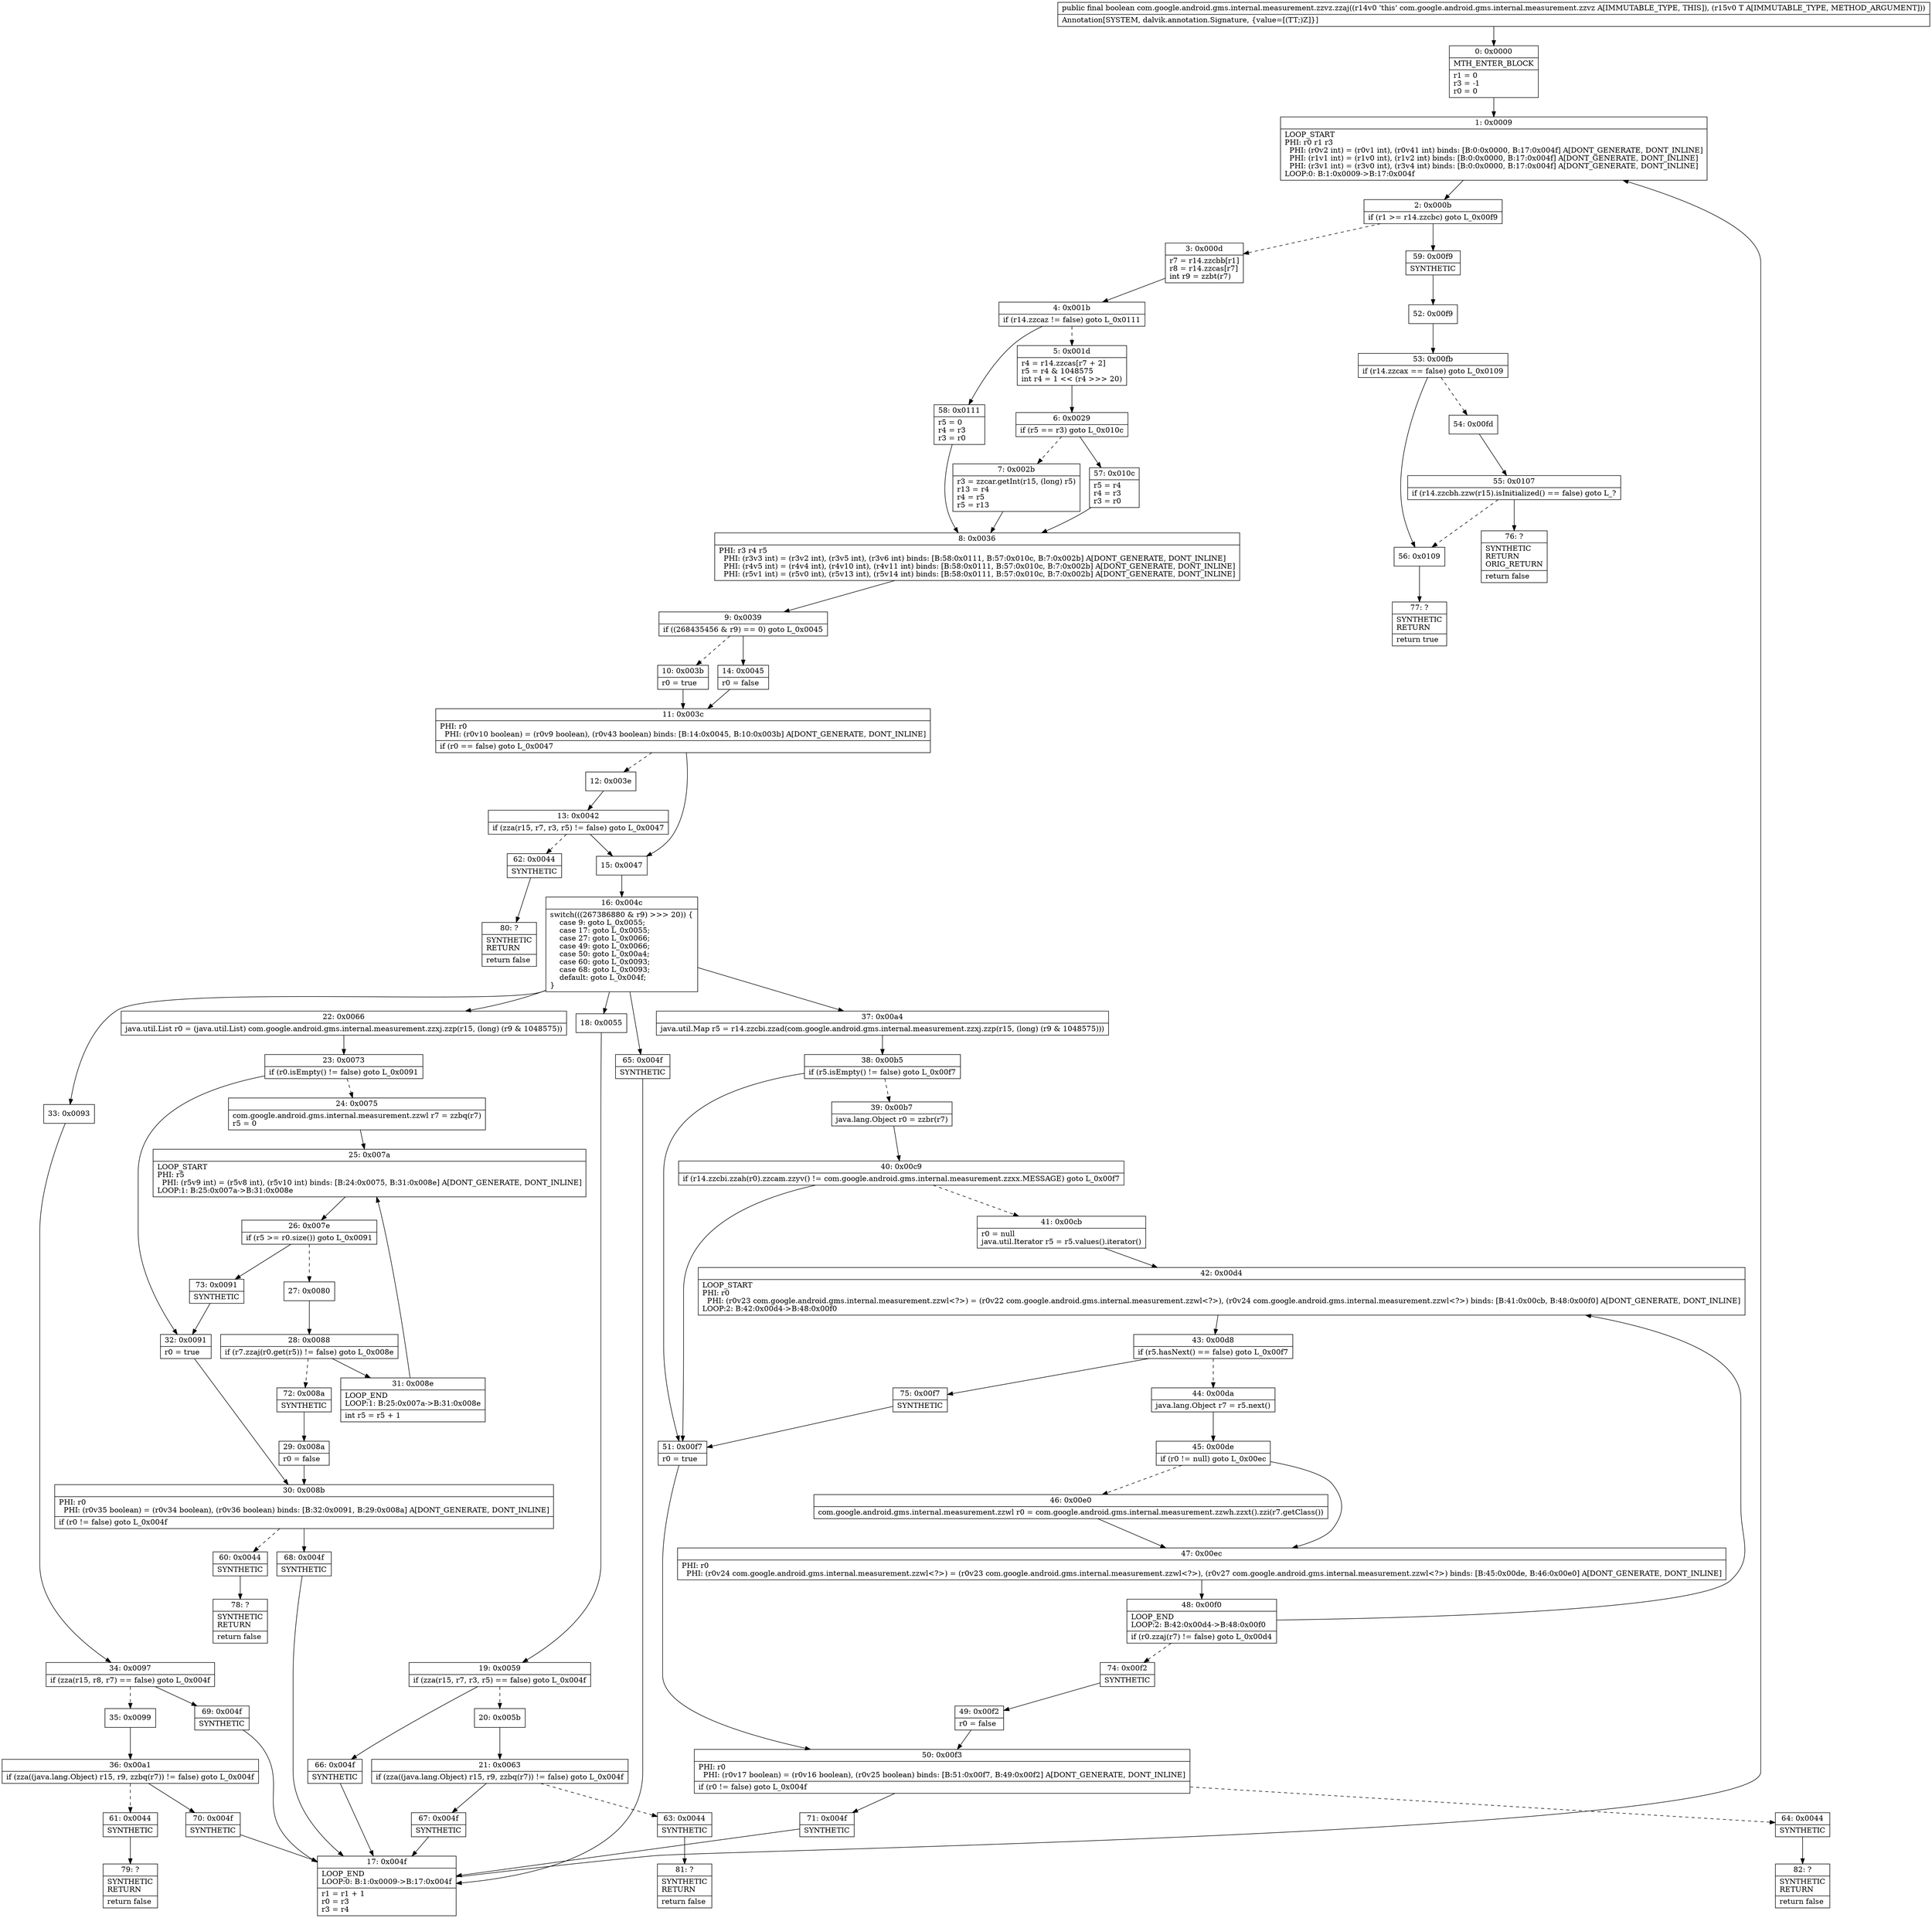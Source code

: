 digraph "CFG forcom.google.android.gms.internal.measurement.zzvz.zzaj(Ljava\/lang\/Object;)Z" {
Node_0 [shape=record,label="{0\:\ 0x0000|MTH_ENTER_BLOCK\l|r1 = 0\lr3 = \-1\lr0 = 0\l}"];
Node_1 [shape=record,label="{1\:\ 0x0009|LOOP_START\lPHI: r0 r1 r3 \l  PHI: (r0v2 int) = (r0v1 int), (r0v41 int) binds: [B:0:0x0000, B:17:0x004f] A[DONT_GENERATE, DONT_INLINE]\l  PHI: (r1v1 int) = (r1v0 int), (r1v2 int) binds: [B:0:0x0000, B:17:0x004f] A[DONT_GENERATE, DONT_INLINE]\l  PHI: (r3v1 int) = (r3v0 int), (r3v4 int) binds: [B:0:0x0000, B:17:0x004f] A[DONT_GENERATE, DONT_INLINE]\lLOOP:0: B:1:0x0009\-\>B:17:0x004f\l}"];
Node_2 [shape=record,label="{2\:\ 0x000b|if (r1 \>= r14.zzcbc) goto L_0x00f9\l}"];
Node_3 [shape=record,label="{3\:\ 0x000d|r7 = r14.zzcbb[r1]\lr8 = r14.zzcas[r7]\lint r9 = zzbt(r7)\l}"];
Node_4 [shape=record,label="{4\:\ 0x001b|if (r14.zzcaz != false) goto L_0x0111\l}"];
Node_5 [shape=record,label="{5\:\ 0x001d|r4 = r14.zzcas[r7 + 2]\lr5 = r4 & 1048575\lint r4 = 1 \<\< (r4 \>\>\> 20)\l}"];
Node_6 [shape=record,label="{6\:\ 0x0029|if (r5 == r3) goto L_0x010c\l}"];
Node_7 [shape=record,label="{7\:\ 0x002b|r3 = zzcar.getInt(r15, (long) r5)\lr13 = r4\lr4 = r5\lr5 = r13\l}"];
Node_8 [shape=record,label="{8\:\ 0x0036|PHI: r3 r4 r5 \l  PHI: (r3v3 int) = (r3v2 int), (r3v5 int), (r3v6 int) binds: [B:58:0x0111, B:57:0x010c, B:7:0x002b] A[DONT_GENERATE, DONT_INLINE]\l  PHI: (r4v5 int) = (r4v4 int), (r4v10 int), (r4v11 int) binds: [B:58:0x0111, B:57:0x010c, B:7:0x002b] A[DONT_GENERATE, DONT_INLINE]\l  PHI: (r5v1 int) = (r5v0 int), (r5v13 int), (r5v14 int) binds: [B:58:0x0111, B:57:0x010c, B:7:0x002b] A[DONT_GENERATE, DONT_INLINE]\l}"];
Node_9 [shape=record,label="{9\:\ 0x0039|if ((268435456 & r9) == 0) goto L_0x0045\l}"];
Node_10 [shape=record,label="{10\:\ 0x003b|r0 = true\l}"];
Node_11 [shape=record,label="{11\:\ 0x003c|PHI: r0 \l  PHI: (r0v10 boolean) = (r0v9 boolean), (r0v43 boolean) binds: [B:14:0x0045, B:10:0x003b] A[DONT_GENERATE, DONT_INLINE]\l|if (r0 == false) goto L_0x0047\l}"];
Node_12 [shape=record,label="{12\:\ 0x003e}"];
Node_13 [shape=record,label="{13\:\ 0x0042|if (zza(r15, r7, r3, r5) != false) goto L_0x0047\l}"];
Node_14 [shape=record,label="{14\:\ 0x0045|r0 = false\l}"];
Node_15 [shape=record,label="{15\:\ 0x0047}"];
Node_16 [shape=record,label="{16\:\ 0x004c|switch(((267386880 & r9) \>\>\> 20)) \{\l    case 9: goto L_0x0055;\l    case 17: goto L_0x0055;\l    case 27: goto L_0x0066;\l    case 49: goto L_0x0066;\l    case 50: goto L_0x00a4;\l    case 60: goto L_0x0093;\l    case 68: goto L_0x0093;\l    default: goto L_0x004f;\l\}\l}"];
Node_17 [shape=record,label="{17\:\ 0x004f|LOOP_END\lLOOP:0: B:1:0x0009\-\>B:17:0x004f\l|r1 = r1 + 1\lr0 = r3\lr3 = r4\l}"];
Node_18 [shape=record,label="{18\:\ 0x0055}"];
Node_19 [shape=record,label="{19\:\ 0x0059|if (zza(r15, r7, r3, r5) == false) goto L_0x004f\l}"];
Node_20 [shape=record,label="{20\:\ 0x005b}"];
Node_21 [shape=record,label="{21\:\ 0x0063|if (zza((java.lang.Object) r15, r9, zzbq(r7)) != false) goto L_0x004f\l}"];
Node_22 [shape=record,label="{22\:\ 0x0066|java.util.List r0 = (java.util.List) com.google.android.gms.internal.measurement.zzxj.zzp(r15, (long) (r9 & 1048575))\l}"];
Node_23 [shape=record,label="{23\:\ 0x0073|if (r0.isEmpty() != false) goto L_0x0091\l}"];
Node_24 [shape=record,label="{24\:\ 0x0075|com.google.android.gms.internal.measurement.zzwl r7 = zzbq(r7)\lr5 = 0\l}"];
Node_25 [shape=record,label="{25\:\ 0x007a|LOOP_START\lPHI: r5 \l  PHI: (r5v9 int) = (r5v8 int), (r5v10 int) binds: [B:24:0x0075, B:31:0x008e] A[DONT_GENERATE, DONT_INLINE]\lLOOP:1: B:25:0x007a\-\>B:31:0x008e\l}"];
Node_26 [shape=record,label="{26\:\ 0x007e|if (r5 \>= r0.size()) goto L_0x0091\l}"];
Node_27 [shape=record,label="{27\:\ 0x0080}"];
Node_28 [shape=record,label="{28\:\ 0x0088|if (r7.zzaj(r0.get(r5)) != false) goto L_0x008e\l}"];
Node_29 [shape=record,label="{29\:\ 0x008a|r0 = false\l}"];
Node_30 [shape=record,label="{30\:\ 0x008b|PHI: r0 \l  PHI: (r0v35 boolean) = (r0v34 boolean), (r0v36 boolean) binds: [B:32:0x0091, B:29:0x008a] A[DONT_GENERATE, DONT_INLINE]\l|if (r0 != false) goto L_0x004f\l}"];
Node_31 [shape=record,label="{31\:\ 0x008e|LOOP_END\lLOOP:1: B:25:0x007a\-\>B:31:0x008e\l|int r5 = r5 + 1\l}"];
Node_32 [shape=record,label="{32\:\ 0x0091|r0 = true\l}"];
Node_33 [shape=record,label="{33\:\ 0x0093}"];
Node_34 [shape=record,label="{34\:\ 0x0097|if (zza(r15, r8, r7) == false) goto L_0x004f\l}"];
Node_35 [shape=record,label="{35\:\ 0x0099}"];
Node_36 [shape=record,label="{36\:\ 0x00a1|if (zza((java.lang.Object) r15, r9, zzbq(r7)) != false) goto L_0x004f\l}"];
Node_37 [shape=record,label="{37\:\ 0x00a4|java.util.Map r5 = r14.zzcbi.zzad(com.google.android.gms.internal.measurement.zzxj.zzp(r15, (long) (r9 & 1048575)))\l}"];
Node_38 [shape=record,label="{38\:\ 0x00b5|if (r5.isEmpty() != false) goto L_0x00f7\l}"];
Node_39 [shape=record,label="{39\:\ 0x00b7|java.lang.Object r0 = zzbr(r7)\l}"];
Node_40 [shape=record,label="{40\:\ 0x00c9|if (r14.zzcbi.zzah(r0).zzcam.zzyv() != com.google.android.gms.internal.measurement.zzxx.MESSAGE) goto L_0x00f7\l}"];
Node_41 [shape=record,label="{41\:\ 0x00cb|r0 = null\ljava.util.Iterator r5 = r5.values().iterator()\l}"];
Node_42 [shape=record,label="{42\:\ 0x00d4|LOOP_START\lPHI: r0 \l  PHI: (r0v23 com.google.android.gms.internal.measurement.zzwl\<?\>) = (r0v22 com.google.android.gms.internal.measurement.zzwl\<?\>), (r0v24 com.google.android.gms.internal.measurement.zzwl\<?\>) binds: [B:41:0x00cb, B:48:0x00f0] A[DONT_GENERATE, DONT_INLINE]\lLOOP:2: B:42:0x00d4\-\>B:48:0x00f0\l}"];
Node_43 [shape=record,label="{43\:\ 0x00d8|if (r5.hasNext() == false) goto L_0x00f7\l}"];
Node_44 [shape=record,label="{44\:\ 0x00da|java.lang.Object r7 = r5.next()\l}"];
Node_45 [shape=record,label="{45\:\ 0x00de|if (r0 != null) goto L_0x00ec\l}"];
Node_46 [shape=record,label="{46\:\ 0x00e0|com.google.android.gms.internal.measurement.zzwl r0 = com.google.android.gms.internal.measurement.zzwh.zzxt().zzi(r7.getClass())\l}"];
Node_47 [shape=record,label="{47\:\ 0x00ec|PHI: r0 \l  PHI: (r0v24 com.google.android.gms.internal.measurement.zzwl\<?\>) = (r0v23 com.google.android.gms.internal.measurement.zzwl\<?\>), (r0v27 com.google.android.gms.internal.measurement.zzwl\<?\>) binds: [B:45:0x00de, B:46:0x00e0] A[DONT_GENERATE, DONT_INLINE]\l}"];
Node_48 [shape=record,label="{48\:\ 0x00f0|LOOP_END\lLOOP:2: B:42:0x00d4\-\>B:48:0x00f0\l|if (r0.zzaj(r7) != false) goto L_0x00d4\l}"];
Node_49 [shape=record,label="{49\:\ 0x00f2|r0 = false\l}"];
Node_50 [shape=record,label="{50\:\ 0x00f3|PHI: r0 \l  PHI: (r0v17 boolean) = (r0v16 boolean), (r0v25 boolean) binds: [B:51:0x00f7, B:49:0x00f2] A[DONT_GENERATE, DONT_INLINE]\l|if (r0 != false) goto L_0x004f\l}"];
Node_51 [shape=record,label="{51\:\ 0x00f7|r0 = true\l}"];
Node_52 [shape=record,label="{52\:\ 0x00f9}"];
Node_53 [shape=record,label="{53\:\ 0x00fb|if (r14.zzcax == false) goto L_0x0109\l}"];
Node_54 [shape=record,label="{54\:\ 0x00fd}"];
Node_55 [shape=record,label="{55\:\ 0x0107|if (r14.zzcbh.zzw(r15).isInitialized() == false) goto L_?\l}"];
Node_56 [shape=record,label="{56\:\ 0x0109}"];
Node_57 [shape=record,label="{57\:\ 0x010c|r5 = r4\lr4 = r3\lr3 = r0\l}"];
Node_58 [shape=record,label="{58\:\ 0x0111|r5 = 0\lr4 = r3\lr3 = r0\l}"];
Node_59 [shape=record,label="{59\:\ 0x00f9|SYNTHETIC\l}"];
Node_60 [shape=record,label="{60\:\ 0x0044|SYNTHETIC\l}"];
Node_61 [shape=record,label="{61\:\ 0x0044|SYNTHETIC\l}"];
Node_62 [shape=record,label="{62\:\ 0x0044|SYNTHETIC\l}"];
Node_63 [shape=record,label="{63\:\ 0x0044|SYNTHETIC\l}"];
Node_64 [shape=record,label="{64\:\ 0x0044|SYNTHETIC\l}"];
Node_65 [shape=record,label="{65\:\ 0x004f|SYNTHETIC\l}"];
Node_66 [shape=record,label="{66\:\ 0x004f|SYNTHETIC\l}"];
Node_67 [shape=record,label="{67\:\ 0x004f|SYNTHETIC\l}"];
Node_68 [shape=record,label="{68\:\ 0x004f|SYNTHETIC\l}"];
Node_69 [shape=record,label="{69\:\ 0x004f|SYNTHETIC\l}"];
Node_70 [shape=record,label="{70\:\ 0x004f|SYNTHETIC\l}"];
Node_71 [shape=record,label="{71\:\ 0x004f|SYNTHETIC\l}"];
Node_72 [shape=record,label="{72\:\ 0x008a|SYNTHETIC\l}"];
Node_73 [shape=record,label="{73\:\ 0x0091|SYNTHETIC\l}"];
Node_74 [shape=record,label="{74\:\ 0x00f2|SYNTHETIC\l}"];
Node_75 [shape=record,label="{75\:\ 0x00f7|SYNTHETIC\l}"];
Node_76 [shape=record,label="{76\:\ ?|SYNTHETIC\lRETURN\lORIG_RETURN\l|return false\l}"];
Node_77 [shape=record,label="{77\:\ ?|SYNTHETIC\lRETURN\l|return true\l}"];
Node_78 [shape=record,label="{78\:\ ?|SYNTHETIC\lRETURN\l|return false\l}"];
Node_79 [shape=record,label="{79\:\ ?|SYNTHETIC\lRETURN\l|return false\l}"];
Node_80 [shape=record,label="{80\:\ ?|SYNTHETIC\lRETURN\l|return false\l}"];
Node_81 [shape=record,label="{81\:\ ?|SYNTHETIC\lRETURN\l|return false\l}"];
Node_82 [shape=record,label="{82\:\ ?|SYNTHETIC\lRETURN\l|return false\l}"];
MethodNode[shape=record,label="{public final boolean com.google.android.gms.internal.measurement.zzvz.zzaj((r14v0 'this' com.google.android.gms.internal.measurement.zzvz A[IMMUTABLE_TYPE, THIS]), (r15v0 T A[IMMUTABLE_TYPE, METHOD_ARGUMENT]))  | Annotation[SYSTEM, dalvik.annotation.Signature, \{value=[(TT;)Z]\}]\l}"];
MethodNode -> Node_0;
Node_0 -> Node_1;
Node_1 -> Node_2;
Node_2 -> Node_3[style=dashed];
Node_2 -> Node_59;
Node_3 -> Node_4;
Node_4 -> Node_5[style=dashed];
Node_4 -> Node_58;
Node_5 -> Node_6;
Node_6 -> Node_7[style=dashed];
Node_6 -> Node_57;
Node_7 -> Node_8;
Node_8 -> Node_9;
Node_9 -> Node_10[style=dashed];
Node_9 -> Node_14;
Node_10 -> Node_11;
Node_11 -> Node_12[style=dashed];
Node_11 -> Node_15;
Node_12 -> Node_13;
Node_13 -> Node_15;
Node_13 -> Node_62[style=dashed];
Node_14 -> Node_11;
Node_15 -> Node_16;
Node_16 -> Node_18;
Node_16 -> Node_22;
Node_16 -> Node_33;
Node_16 -> Node_37;
Node_16 -> Node_65;
Node_17 -> Node_1;
Node_18 -> Node_19;
Node_19 -> Node_20[style=dashed];
Node_19 -> Node_66;
Node_20 -> Node_21;
Node_21 -> Node_63[style=dashed];
Node_21 -> Node_67;
Node_22 -> Node_23;
Node_23 -> Node_24[style=dashed];
Node_23 -> Node_32;
Node_24 -> Node_25;
Node_25 -> Node_26;
Node_26 -> Node_27[style=dashed];
Node_26 -> Node_73;
Node_27 -> Node_28;
Node_28 -> Node_31;
Node_28 -> Node_72[style=dashed];
Node_29 -> Node_30;
Node_30 -> Node_60[style=dashed];
Node_30 -> Node_68;
Node_31 -> Node_25;
Node_32 -> Node_30;
Node_33 -> Node_34;
Node_34 -> Node_35[style=dashed];
Node_34 -> Node_69;
Node_35 -> Node_36;
Node_36 -> Node_61[style=dashed];
Node_36 -> Node_70;
Node_37 -> Node_38;
Node_38 -> Node_39[style=dashed];
Node_38 -> Node_51;
Node_39 -> Node_40;
Node_40 -> Node_41[style=dashed];
Node_40 -> Node_51;
Node_41 -> Node_42;
Node_42 -> Node_43;
Node_43 -> Node_44[style=dashed];
Node_43 -> Node_75;
Node_44 -> Node_45;
Node_45 -> Node_46[style=dashed];
Node_45 -> Node_47;
Node_46 -> Node_47;
Node_47 -> Node_48;
Node_48 -> Node_42;
Node_48 -> Node_74[style=dashed];
Node_49 -> Node_50;
Node_50 -> Node_64[style=dashed];
Node_50 -> Node_71;
Node_51 -> Node_50;
Node_52 -> Node_53;
Node_53 -> Node_54[style=dashed];
Node_53 -> Node_56;
Node_54 -> Node_55;
Node_55 -> Node_56[style=dashed];
Node_55 -> Node_76;
Node_56 -> Node_77;
Node_57 -> Node_8;
Node_58 -> Node_8;
Node_59 -> Node_52;
Node_60 -> Node_78;
Node_61 -> Node_79;
Node_62 -> Node_80;
Node_63 -> Node_81;
Node_64 -> Node_82;
Node_65 -> Node_17;
Node_66 -> Node_17;
Node_67 -> Node_17;
Node_68 -> Node_17;
Node_69 -> Node_17;
Node_70 -> Node_17;
Node_71 -> Node_17;
Node_72 -> Node_29;
Node_73 -> Node_32;
Node_74 -> Node_49;
Node_75 -> Node_51;
}

